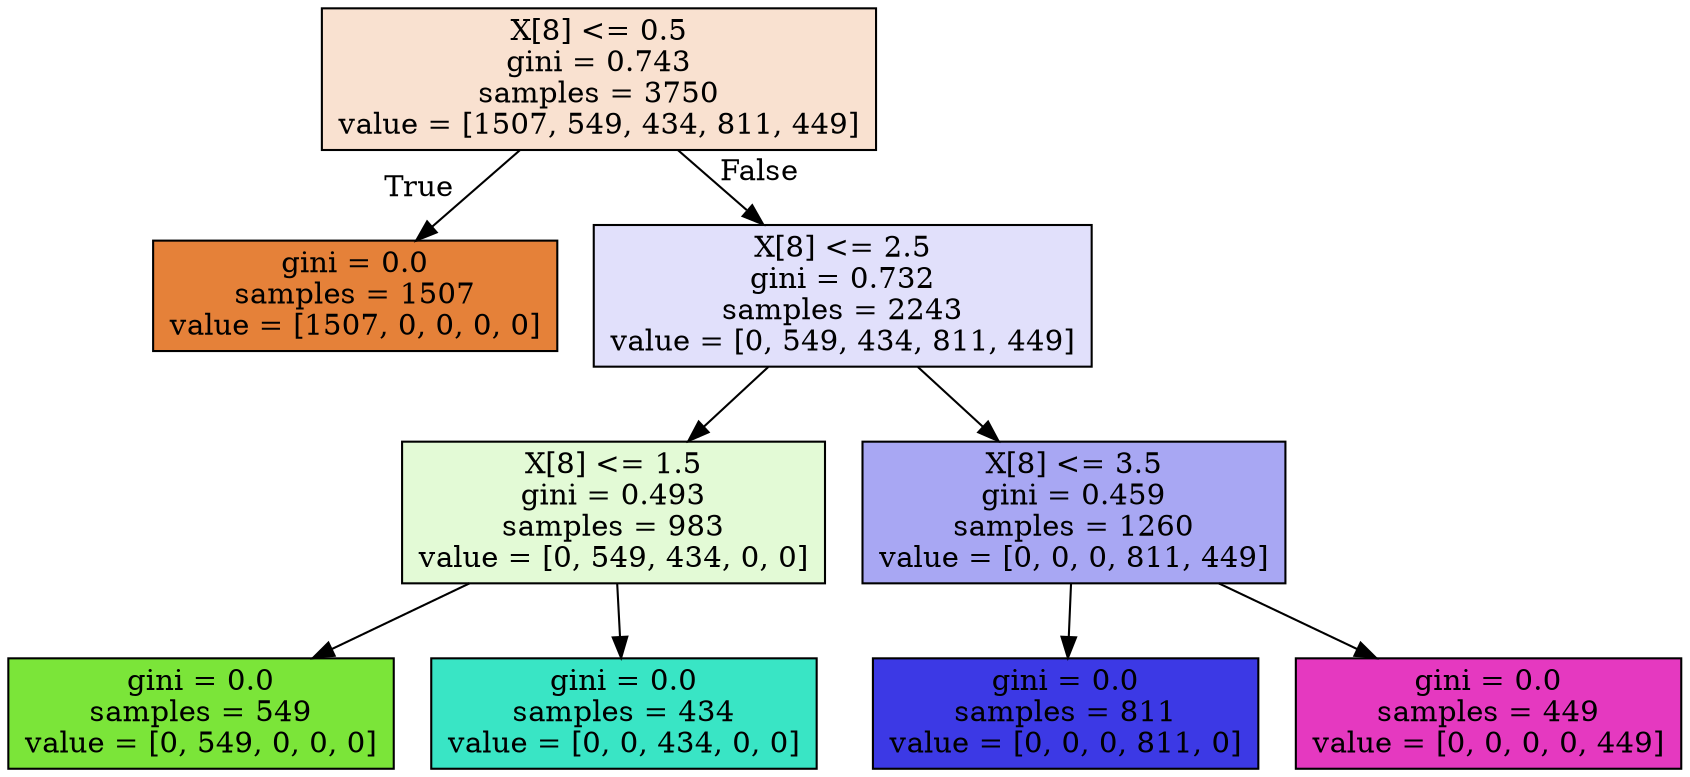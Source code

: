 digraph Tree {
node [shape=box, style="filled", color="black"] ;
0 [label="X[8] <= 0.5\ngini = 0.743\nsamples = 3750\nvalue = [1507, 549, 434, 811, 449]", fillcolor="#f9e1d0"] ;
1 [label="gini = 0.0\nsamples = 1507\nvalue = [1507, 0, 0, 0, 0]", fillcolor="#e58139"] ;
0 -> 1 [labeldistance=2.5, labelangle=45, headlabel="True"] ;
2 [label="X[8] <= 2.5\ngini = 0.732\nsamples = 2243\nvalue = [0, 549, 434, 811, 449]", fillcolor="#e1e0fb"] ;
0 -> 2 [labeldistance=2.5, labelangle=-45, headlabel="False"] ;
3 [label="X[8] <= 1.5\ngini = 0.493\nsamples = 983\nvalue = [0, 549, 434, 0, 0]", fillcolor="#e3fad6"] ;
2 -> 3 ;
4 [label="gini = 0.0\nsamples = 549\nvalue = [0, 549, 0, 0, 0]", fillcolor="#7be539"] ;
3 -> 4 ;
5 [label="gini = 0.0\nsamples = 434\nvalue = [0, 0, 434, 0, 0]", fillcolor="#39e5c5"] ;
3 -> 5 ;
6 [label="X[8] <= 3.5\ngini = 0.459\nsamples = 1260\nvalue = [0, 0, 0, 811, 449]", fillcolor="#a8a7f3"] ;
2 -> 6 ;
7 [label="gini = 0.0\nsamples = 811\nvalue = [0, 0, 0, 811, 0]", fillcolor="#3c39e5"] ;
6 -> 7 ;
8 [label="gini = 0.0\nsamples = 449\nvalue = [0, 0, 0, 0, 449]", fillcolor="#e539c0"] ;
6 -> 8 ;
}